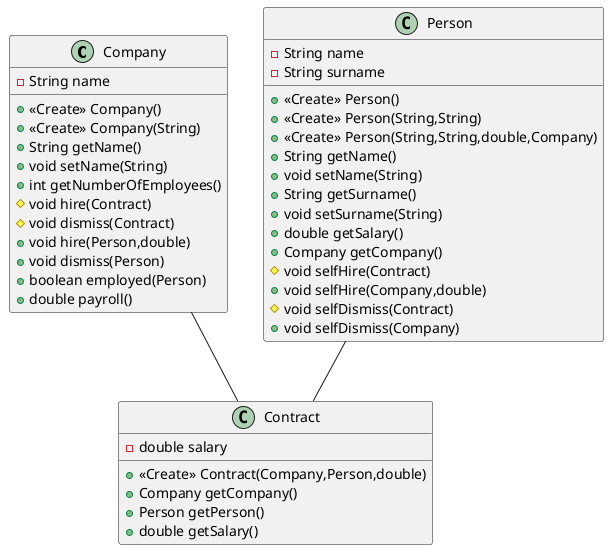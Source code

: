 @startuml
class Company {
- String name
+ <<Create>> Company()
+ <<Create>> Company(String)
+ String getName()
+ void setName(String)
+ int getNumberOfEmployees()
# void hire(Contract)
# void dismiss(Contract)
+ void hire(Person,double)
+ void dismiss(Person)
+ boolean employed(Person)
+ double payroll()
}
class Contract {
- double salary
+ <<Create>> Contract(Company,Person,double)
+ Company getCompany()
+ Person getPerson()
+ double getSalary()
}
class Person {
- String name
- String surname
+ <<Create>> Person()
+ <<Create>> Person(String,String)
+ <<Create>> Person(String,String,double,Company)
+ String getName()
+ void setName(String)
+ String getSurname()
+ void setSurname(String)
+ double getSalary()
+ Company getCompany()
# void selfHire(Contract)
+ void selfHire(Company,double)
# void selfDismiss(Contract)
+ void selfDismiss(Company)
}

Company -- Contract
Person -- Contract
@enduml